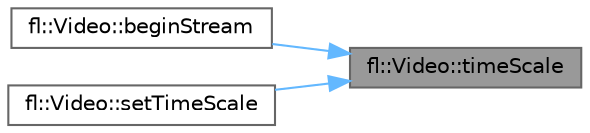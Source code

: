 digraph "fl::Video::timeScale"
{
 // INTERACTIVE_SVG=YES
 // LATEX_PDF_SIZE
  bgcolor="transparent";
  edge [fontname=Helvetica,fontsize=10,labelfontname=Helvetica,labelfontsize=10];
  node [fontname=Helvetica,fontsize=10,shape=box,height=0.2,width=0.4];
  rankdir="RL";
  Node1 [id="Node000001",label="fl::Video::timeScale",height=0.2,width=0.4,color="gray40", fillcolor="grey60", style="filled", fontcolor="black",tooltip=" "];
  Node1 -> Node2 [id="edge1_Node000001_Node000002",dir="back",color="steelblue1",style="solid",tooltip=" "];
  Node2 [id="Node000002",label="fl::Video::beginStream",height=0.2,width=0.4,color="grey40", fillcolor="white", style="filled",URL="$d0/d4b/classfl_1_1_video_a61259028f047a368f52a0be596bedd0f.html#a61259028f047a368f52a0be596bedd0f",tooltip=" "];
  Node1 -> Node3 [id="edge2_Node000001_Node000003",dir="back",color="steelblue1",style="solid",tooltip=" "];
  Node3 [id="Node000003",label="fl::Video::setTimeScale",height=0.2,width=0.4,color="grey40", fillcolor="white", style="filled",URL="$d0/d4b/classfl_1_1_video_aa57f4eb0735d8b07f69c7d86318ddd0c.html#aa57f4eb0735d8b07f69c7d86318ddd0c",tooltip=" "];
}
